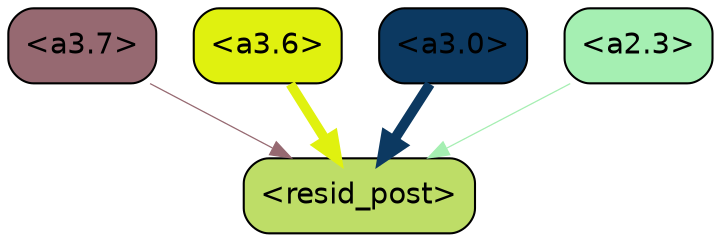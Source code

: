 strict digraph "" {
	graph [bgcolor=transparent,
		layout=dot,
		overlap=false,
		splines=true
	];
	"<a3.7>"	[color=black,
		fillcolor="#966971",
		fontname=Helvetica,
		shape=box,
		style="filled, rounded"];
	"<resid_post>"	[color=black,
		fillcolor="#bedd67",
		fontname=Helvetica,
		shape=box,
		style="filled, rounded"];
	"<a3.7>" -> "<resid_post>"	[color="#966971",
		penwidth=0.6];
	"<a3.6>"	[color=black,
		fillcolor="#e0f10f",
		fontname=Helvetica,
		shape=box,
		style="filled, rounded"];
	"<a3.6>" -> "<resid_post>"	[color="#e0f10f",
		penwidth=4.746312499046326];
	"<a3.0>"	[color=black,
		fillcolor="#0c3961",
		fontname=Helvetica,
		shape=box,
		style="filled, rounded"];
	"<a3.0>" -> "<resid_post>"	[color="#0c3961",
		penwidth=4.896343111991882];
	"<a2.3>"	[color=black,
		fillcolor="#a5efb2",
		fontname=Helvetica,
		shape=box,
		style="filled, rounded"];
	"<a2.3>" -> "<resid_post>"	[color="#a5efb2",
		penwidth=0.6];
}
